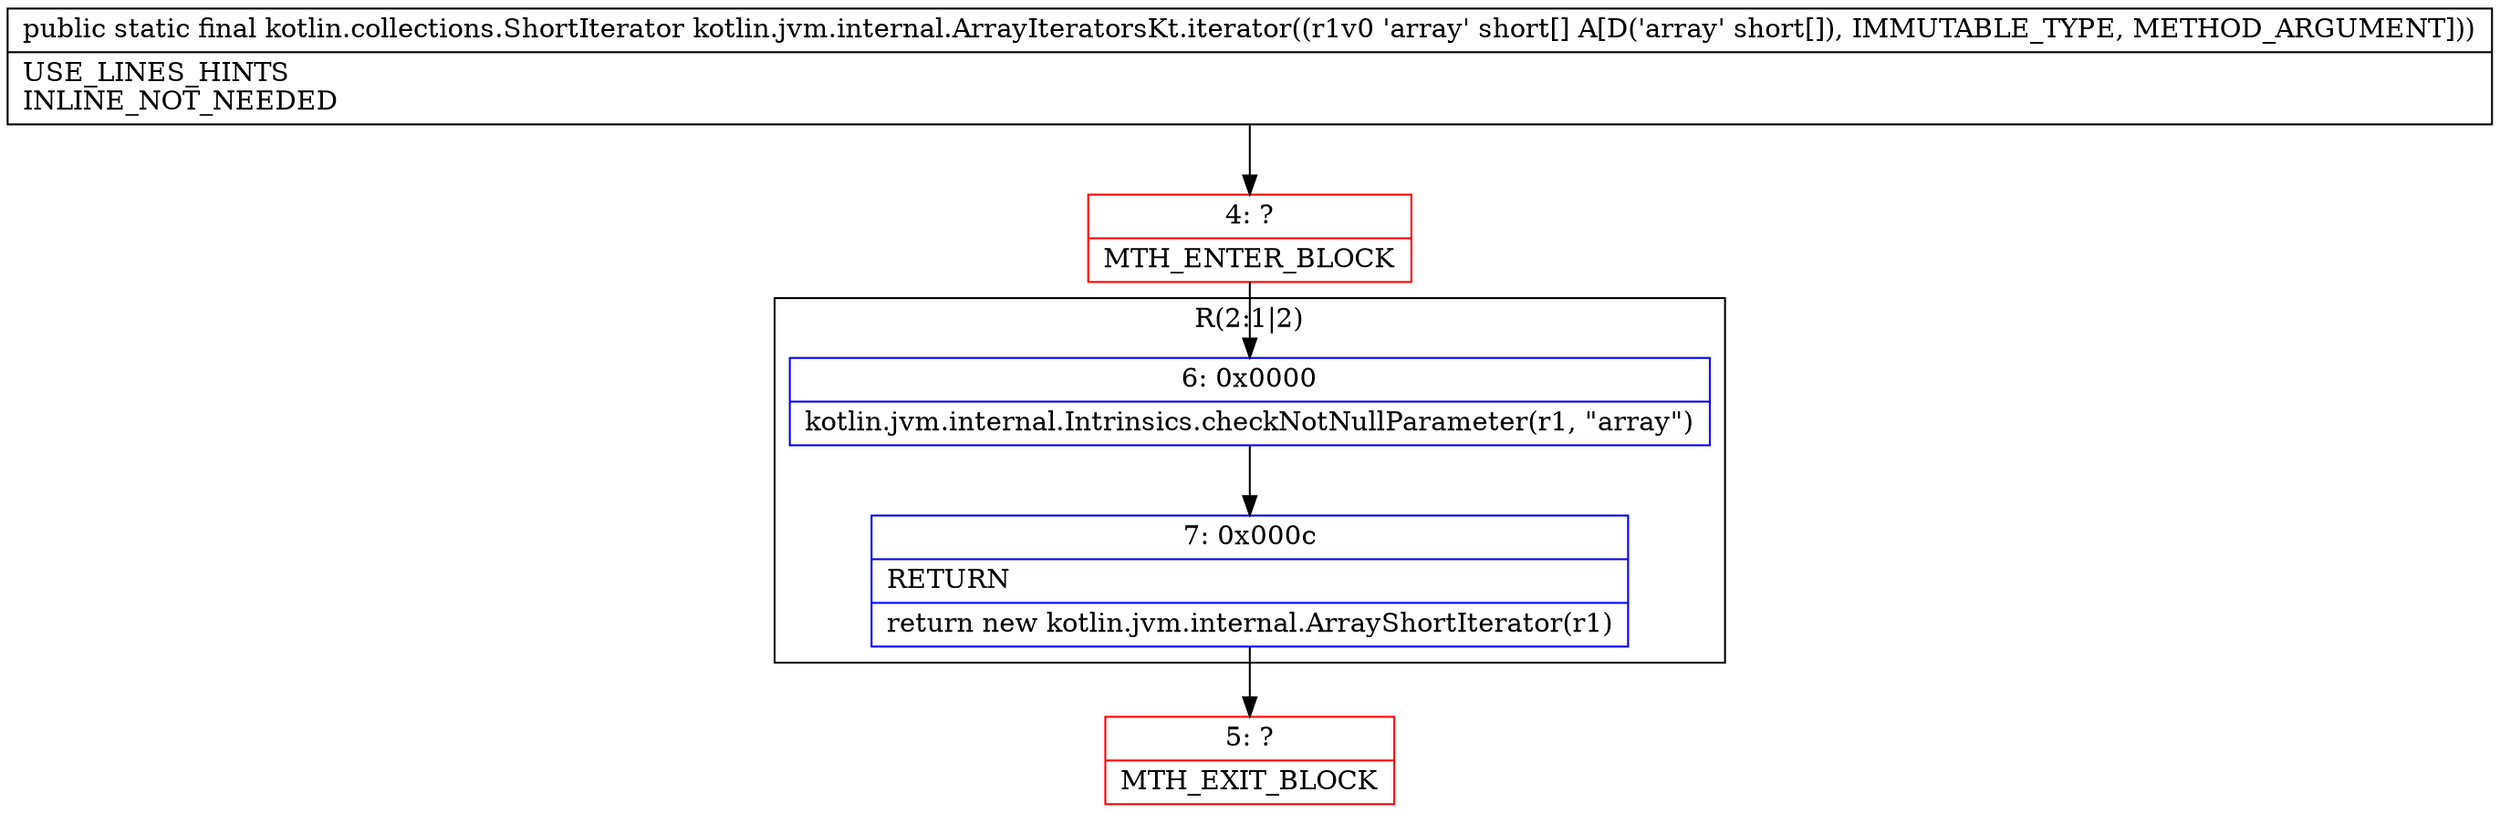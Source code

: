 digraph "CFG forkotlin.jvm.internal.ArrayIteratorsKt.iterator([S)Lkotlin\/collections\/ShortIterator;" {
subgraph cluster_Region_431120578 {
label = "R(2:1|2)";
node [shape=record,color=blue];
Node_6 [shape=record,label="{6\:\ 0x0000|kotlin.jvm.internal.Intrinsics.checkNotNullParameter(r1, \"array\")\l}"];
Node_7 [shape=record,label="{7\:\ 0x000c|RETURN\l|return new kotlin.jvm.internal.ArrayShortIterator(r1)\l}"];
}
Node_4 [shape=record,color=red,label="{4\:\ ?|MTH_ENTER_BLOCK\l}"];
Node_5 [shape=record,color=red,label="{5\:\ ?|MTH_EXIT_BLOCK\l}"];
MethodNode[shape=record,label="{public static final kotlin.collections.ShortIterator kotlin.jvm.internal.ArrayIteratorsKt.iterator((r1v0 'array' short[] A[D('array' short[]), IMMUTABLE_TYPE, METHOD_ARGUMENT]))  | USE_LINES_HINTS\lINLINE_NOT_NEEDED\l}"];
MethodNode -> Node_4;Node_6 -> Node_7;
Node_7 -> Node_5;
Node_4 -> Node_6;
}

